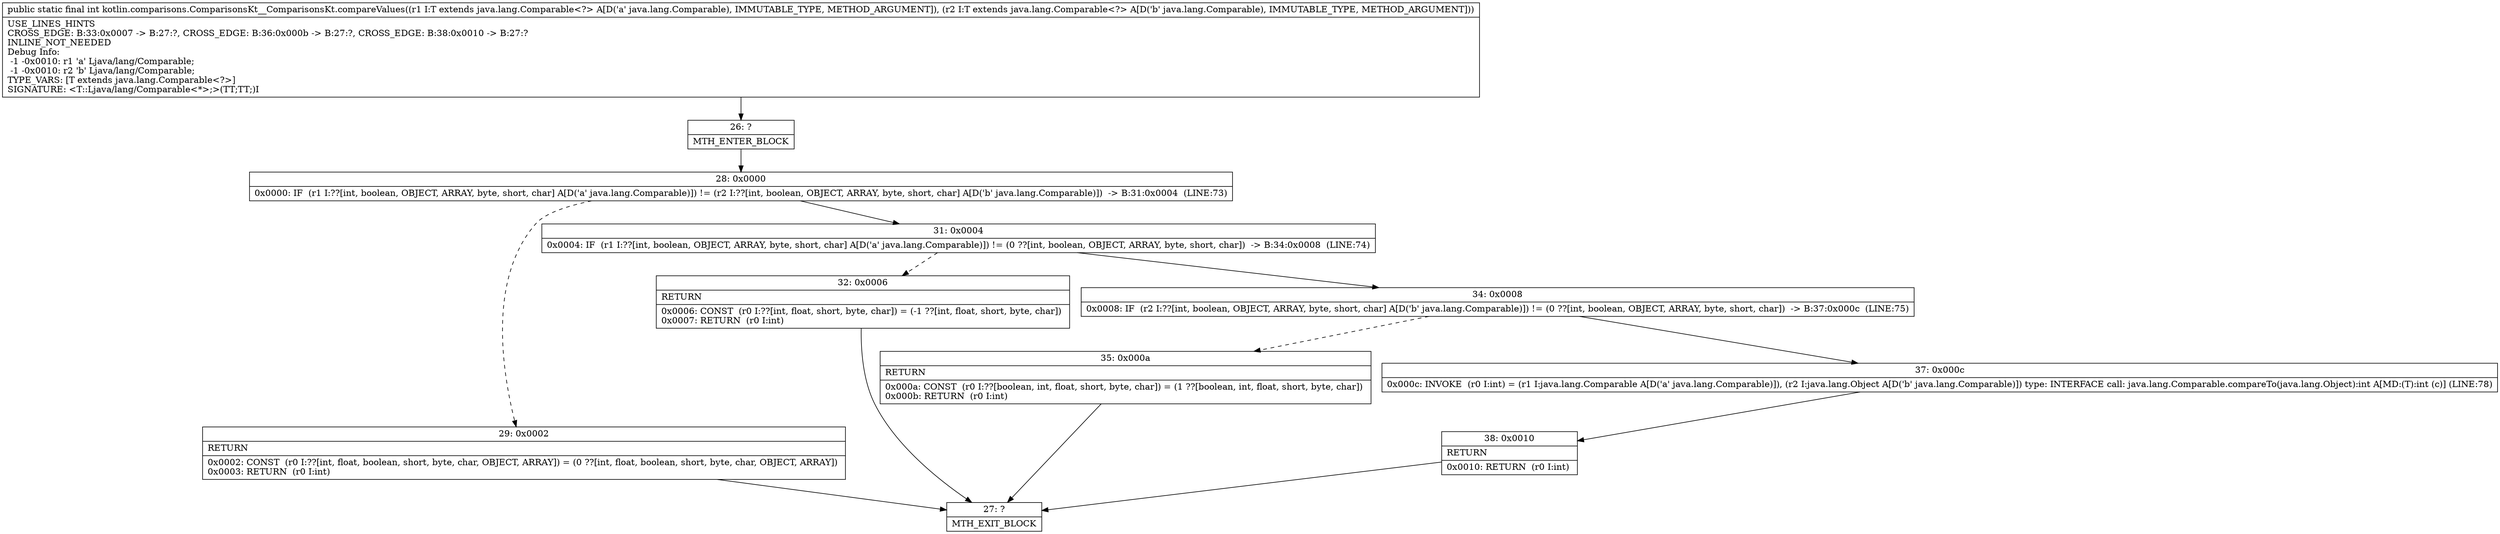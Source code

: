 digraph "CFG forkotlin.comparisons.ComparisonsKt__ComparisonsKt.compareValues(Ljava\/lang\/Comparable;Ljava\/lang\/Comparable;)I" {
Node_26 [shape=record,label="{26\:\ ?|MTH_ENTER_BLOCK\l}"];
Node_28 [shape=record,label="{28\:\ 0x0000|0x0000: IF  (r1 I:??[int, boolean, OBJECT, ARRAY, byte, short, char] A[D('a' java.lang.Comparable)]) != (r2 I:??[int, boolean, OBJECT, ARRAY, byte, short, char] A[D('b' java.lang.Comparable)])  \-\> B:31:0x0004  (LINE:73)\l}"];
Node_29 [shape=record,label="{29\:\ 0x0002|RETURN\l|0x0002: CONST  (r0 I:??[int, float, boolean, short, byte, char, OBJECT, ARRAY]) = (0 ??[int, float, boolean, short, byte, char, OBJECT, ARRAY]) \l0x0003: RETURN  (r0 I:int) \l}"];
Node_27 [shape=record,label="{27\:\ ?|MTH_EXIT_BLOCK\l}"];
Node_31 [shape=record,label="{31\:\ 0x0004|0x0004: IF  (r1 I:??[int, boolean, OBJECT, ARRAY, byte, short, char] A[D('a' java.lang.Comparable)]) != (0 ??[int, boolean, OBJECT, ARRAY, byte, short, char])  \-\> B:34:0x0008  (LINE:74)\l}"];
Node_32 [shape=record,label="{32\:\ 0x0006|RETURN\l|0x0006: CONST  (r0 I:??[int, float, short, byte, char]) = (\-1 ??[int, float, short, byte, char]) \l0x0007: RETURN  (r0 I:int) \l}"];
Node_34 [shape=record,label="{34\:\ 0x0008|0x0008: IF  (r2 I:??[int, boolean, OBJECT, ARRAY, byte, short, char] A[D('b' java.lang.Comparable)]) != (0 ??[int, boolean, OBJECT, ARRAY, byte, short, char])  \-\> B:37:0x000c  (LINE:75)\l}"];
Node_35 [shape=record,label="{35\:\ 0x000a|RETURN\l|0x000a: CONST  (r0 I:??[boolean, int, float, short, byte, char]) = (1 ??[boolean, int, float, short, byte, char]) \l0x000b: RETURN  (r0 I:int) \l}"];
Node_37 [shape=record,label="{37\:\ 0x000c|0x000c: INVOKE  (r0 I:int) = (r1 I:java.lang.Comparable A[D('a' java.lang.Comparable)]), (r2 I:java.lang.Object A[D('b' java.lang.Comparable)]) type: INTERFACE call: java.lang.Comparable.compareTo(java.lang.Object):int A[MD:(T):int (c)] (LINE:78)\l}"];
Node_38 [shape=record,label="{38\:\ 0x0010|RETURN\l|0x0010: RETURN  (r0 I:int) \l}"];
MethodNode[shape=record,label="{public static final int kotlin.comparisons.ComparisonsKt__ComparisonsKt.compareValues((r1 I:T extends java.lang.Comparable\<?\> A[D('a' java.lang.Comparable), IMMUTABLE_TYPE, METHOD_ARGUMENT]), (r2 I:T extends java.lang.Comparable\<?\> A[D('b' java.lang.Comparable), IMMUTABLE_TYPE, METHOD_ARGUMENT]))  | USE_LINES_HINTS\lCROSS_EDGE: B:33:0x0007 \-\> B:27:?, CROSS_EDGE: B:36:0x000b \-\> B:27:?, CROSS_EDGE: B:38:0x0010 \-\> B:27:?\lINLINE_NOT_NEEDED\lDebug Info:\l  \-1 \-0x0010: r1 'a' Ljava\/lang\/Comparable;\l  \-1 \-0x0010: r2 'b' Ljava\/lang\/Comparable;\lTYPE_VARS: [T extends java.lang.Comparable\<?\>]\lSIGNATURE: \<T::Ljava\/lang\/Comparable\<*\>;\>(TT;TT;)I\l}"];
MethodNode -> Node_26;Node_26 -> Node_28;
Node_28 -> Node_29[style=dashed];
Node_28 -> Node_31;
Node_29 -> Node_27;
Node_31 -> Node_32[style=dashed];
Node_31 -> Node_34;
Node_32 -> Node_27;
Node_34 -> Node_35[style=dashed];
Node_34 -> Node_37;
Node_35 -> Node_27;
Node_37 -> Node_38;
Node_38 -> Node_27;
}

